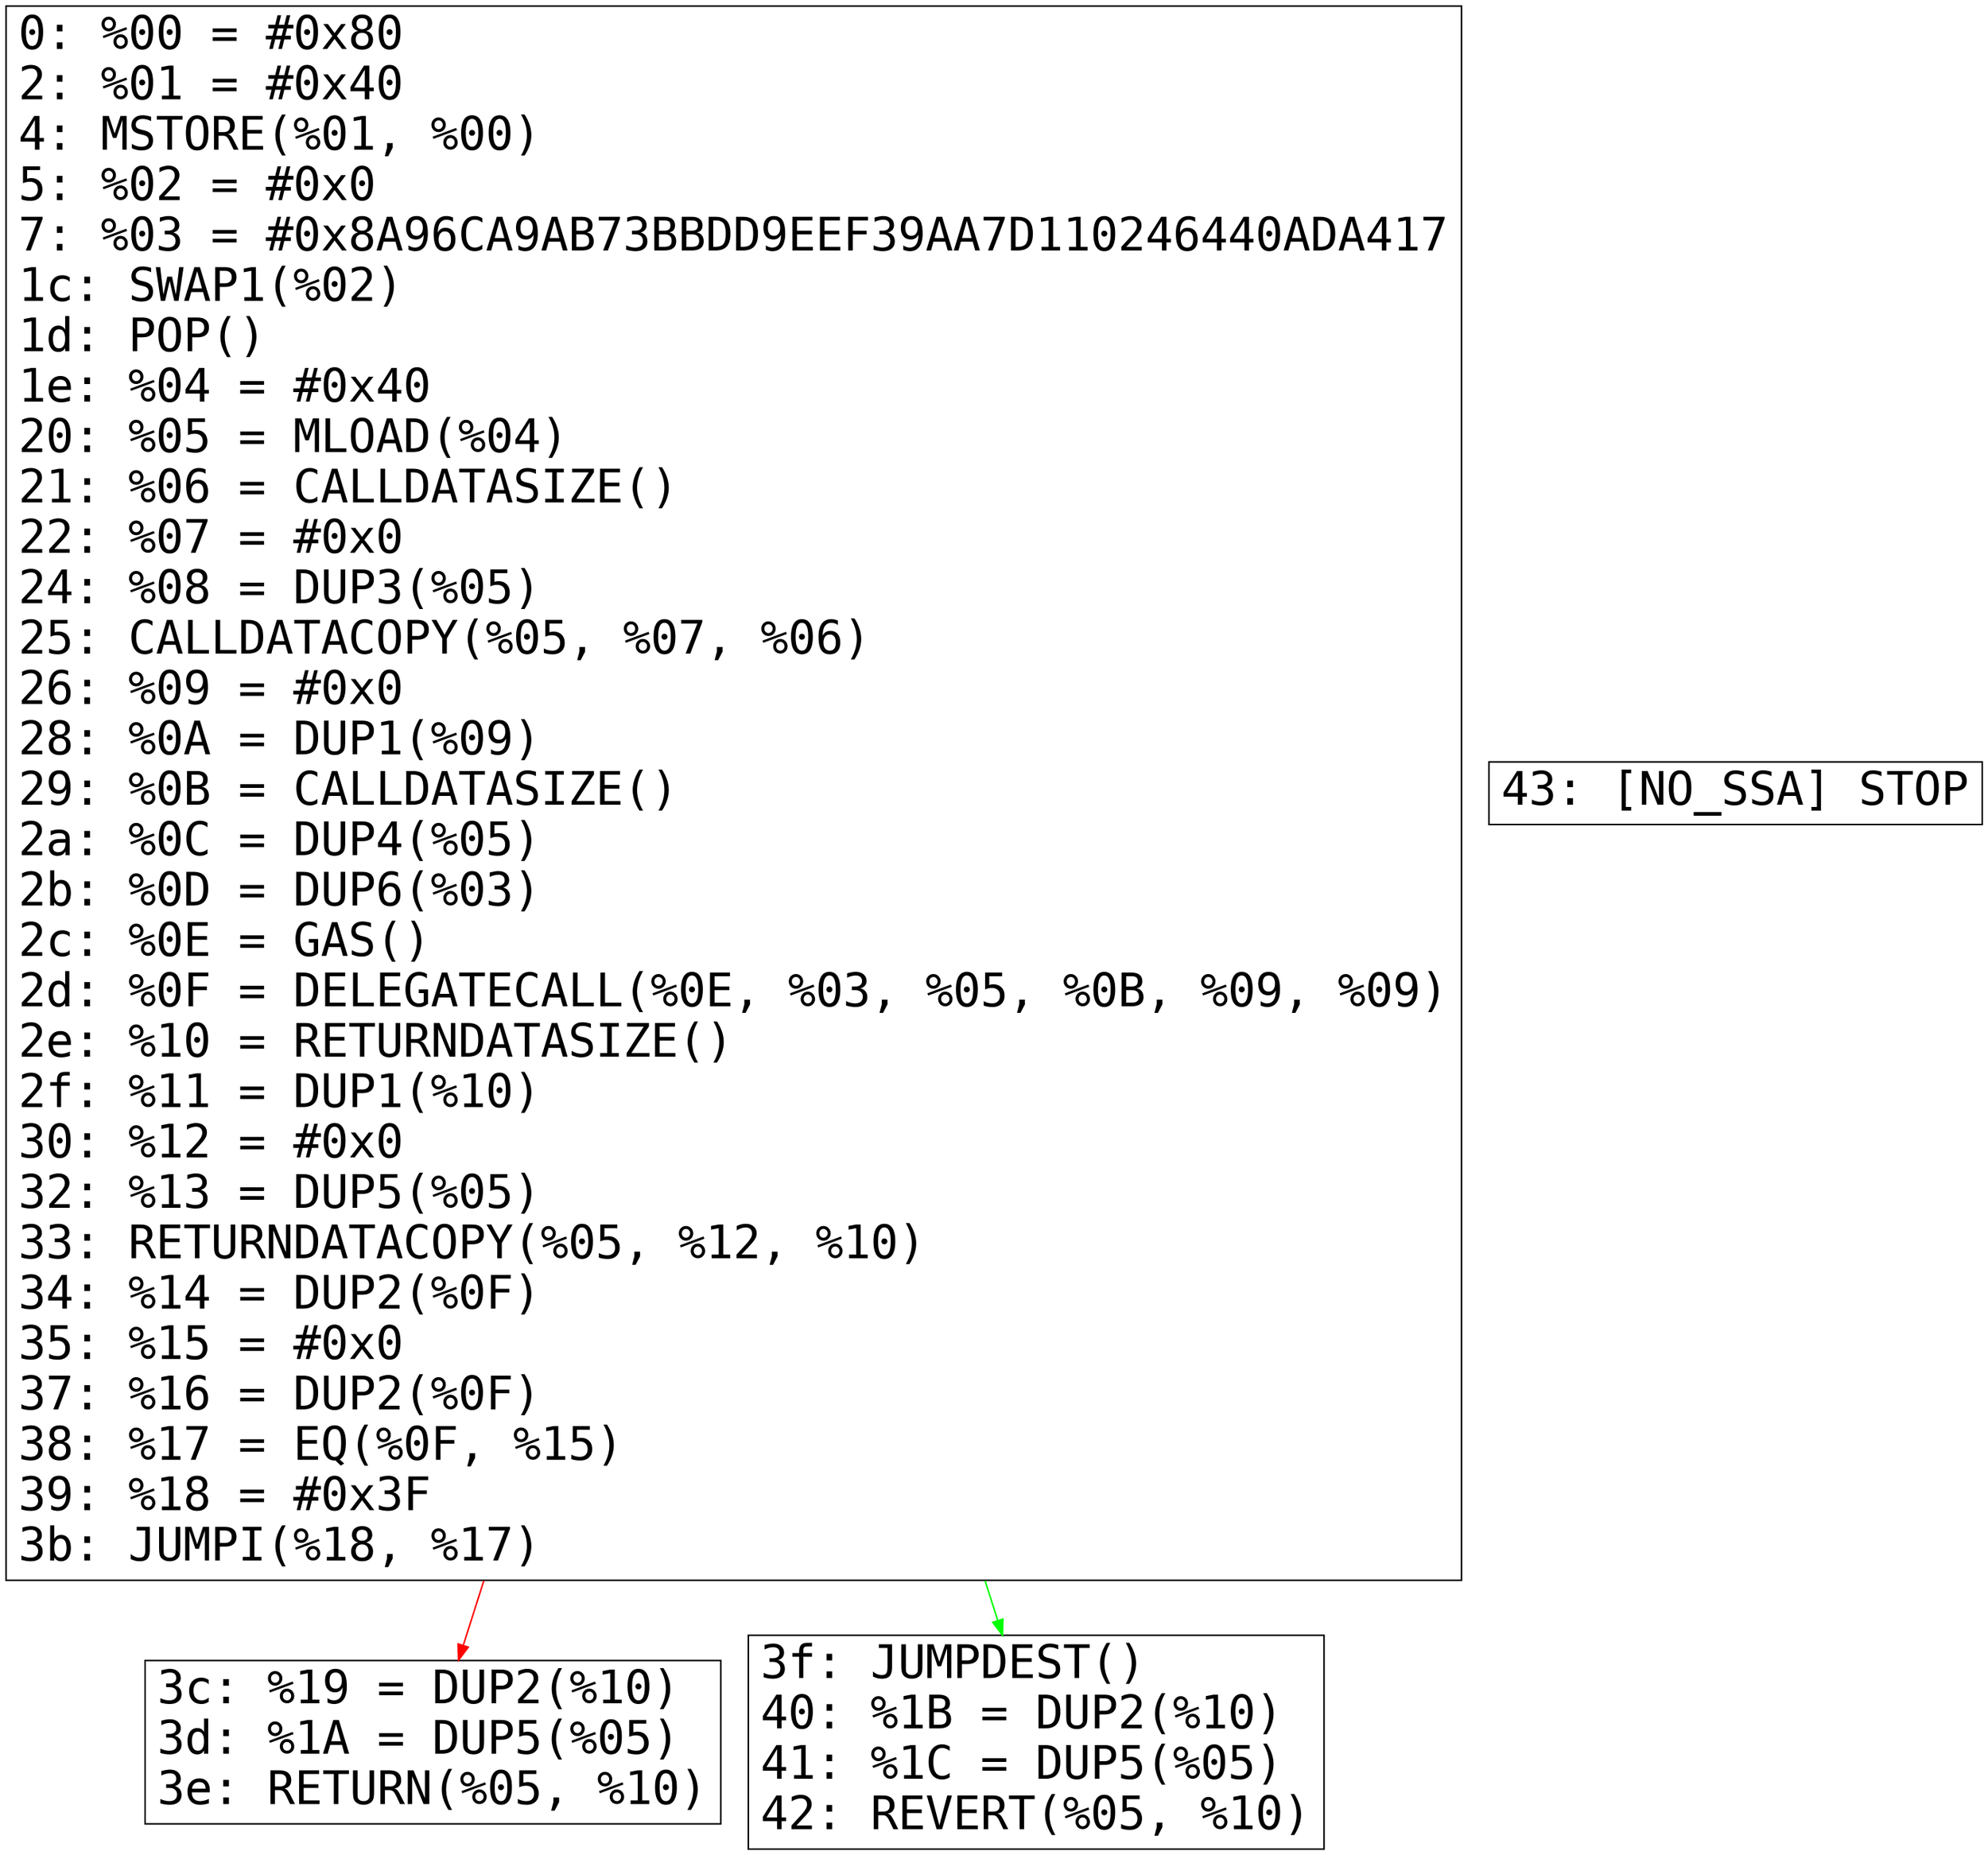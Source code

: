 digraph "graph.cfg.gv" {
	subgraph global {
		node [fontname=Courier fontsize=30.0 rank=same shape=box]
		block_0 [label="0: %00 = #0x80\l2: %01 = #0x40\l4: MSTORE(%01, %00)\l5: %02 = #0x0\l7: %03 = #0x8A96CA9AB73BBDD9EEF39AA7D110246440ADA417\l1c: SWAP1(%02)\l1d: POP()\l1e: %04 = #0x40\l20: %05 = MLOAD(%04)\l21: %06 = CALLDATASIZE()\l22: %07 = #0x0\l24: %08 = DUP3(%05)\l25: CALLDATACOPY(%05, %07, %06)\l26: %09 = #0x0\l28: %0A = DUP1(%09)\l29: %0B = CALLDATASIZE()\l2a: %0C = DUP4(%05)\l2b: %0D = DUP6(%03)\l2c: %0E = GAS()\l2d: %0F = DELEGATECALL(%0E, %03, %05, %0B, %09, %09)\l2e: %10 = RETURNDATASIZE()\l2f: %11 = DUP1(%10)\l30: %12 = #0x0\l32: %13 = DUP5(%05)\l33: RETURNDATACOPY(%05, %12, %10)\l34: %14 = DUP2(%0F)\l35: %15 = #0x0\l37: %16 = DUP2(%0F)\l38: %17 = EQ(%0F, %15)\l39: %18 = #0x3F\l3b: JUMPI(%18, %17)\l"]
		block_3c [label="3c: %19 = DUP2(%10)\l3d: %1A = DUP5(%05)\l3e: RETURN(%05, %10)\l"]
		block_3f [label="3f: JUMPDEST()\l40: %1B = DUP2(%10)\l41: %1C = DUP5(%05)\l42: REVERT(%05, %10)\l"]
		block_43 [label="43: [NO_SSA] STOP\l"]
	}
	block_0 -> block_3f [color=green]
	block_0 -> block_3c [color=red]
}
